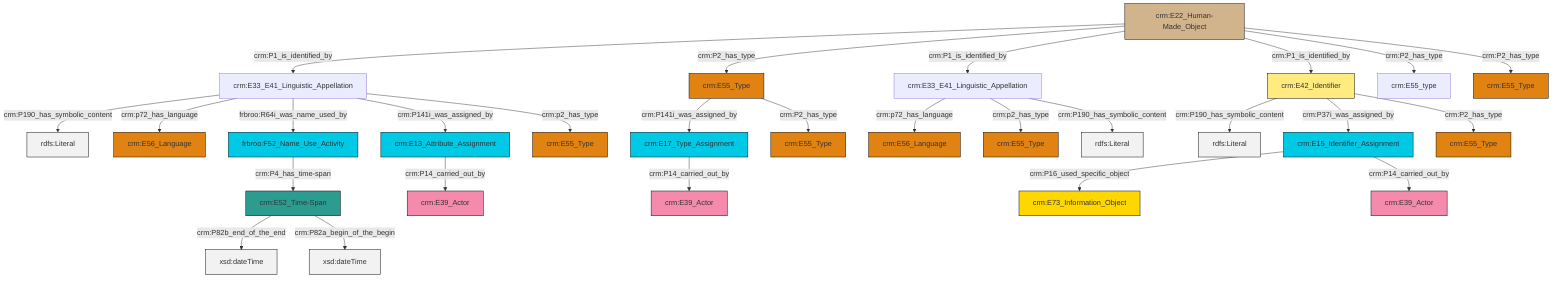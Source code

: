 graph TD
classDef Literal fill:#f2f2f2,stroke:#000000;
classDef CRM_Entity fill:#FFFFFF,stroke:#000000;
classDef Temporal_Entity fill:#00C9E6, stroke:#000000;
classDef Type fill:#E18312, stroke:#000000;
classDef Time-Span fill:#2C9C91, stroke:#000000;
classDef Appellation fill:#FFEB7F, stroke:#000000;
classDef Place fill:#008836, stroke:#000000;
classDef Persistent_Item fill:#B266B2, stroke:#000000;
classDef Conceptual_Object fill:#FFD700, stroke:#000000;
classDef Physical_Thing fill:#D2B48C, stroke:#000000;
classDef Actor fill:#f58aad, stroke:#000000;
classDef PC_Classes fill:#4ce600, stroke:#000000;
classDef Multi fill:#cccccc,stroke:#000000;

0["crm:E22_Human-Made_Object"]:::Physical_Thing -->|crm:P1_is_identified_by| 1["crm:E33_E41_Linguistic_Appellation"]:::Default
6["crm:E17_Type_Assignment"]:::Temporal_Entity -->|crm:P14_carried_out_by| 7["crm:E39_Actor"]:::Actor
8["crm:E55_Type"]:::Type -->|crm:P141i_was_assigned_by| 6["crm:E17_Type_Assignment"]:::Temporal_Entity
12["crm:E15_Identifier_Assignment"]:::Temporal_Entity -->|crm:P16_used_specific_object| 2["crm:E73_Information_Object"]:::Conceptual_Object
13["crm:E42_Identifier"]:::Appellation -->|crm:P190_has_symbolic_content| 14[rdfs:Literal]:::Literal
0["crm:E22_Human-Made_Object"]:::Physical_Thing -->|crm:P2_has_type| 8["crm:E55_Type"]:::Type
13["crm:E42_Identifier"]:::Appellation -->|crm:P37i_was_assigned_by| 12["crm:E15_Identifier_Assignment"]:::Temporal_Entity
15["crm:E52_Time-Span"]:::Time-Span -->|crm:P82b_end_of_the_end| 16[xsd:dateTime]:::Literal
8["crm:E55_Type"]:::Type -->|crm:P2_has_type| 17["crm:E55_Type"]:::Type
1["crm:E33_E41_Linguistic_Appellation"]:::Default -->|crm:P190_has_symbolic_content| 20[rdfs:Literal]:::Literal
12["crm:E15_Identifier_Assignment"]:::Temporal_Entity -->|crm:P14_carried_out_by| 22["crm:E39_Actor"]:::Actor
0["crm:E22_Human-Made_Object"]:::Physical_Thing -->|crm:P1_is_identified_by| 23["crm:E33_E41_Linguistic_Appellation"]:::Default
13["crm:E42_Identifier"]:::Appellation -->|crm:P2_has_type| 28["crm:E55_Type"]:::Type
23["crm:E33_E41_Linguistic_Appellation"]:::Default -->|crm:p72_has_language| 29["crm:E56_Language"]:::Type
10["crm:E13_Attribute_Assignment"]:::Temporal_Entity -->|crm:P14_carried_out_by| 30["crm:E39_Actor"]:::Actor
4["frbroo:F52_Name_Use_Activity"]:::Temporal_Entity -->|crm:P4_has_time-span| 15["crm:E52_Time-Span"]:::Time-Span
1["crm:E33_E41_Linguistic_Appellation"]:::Default -->|crm:p72_has_language| 35["crm:E56_Language"]:::Type
1["crm:E33_E41_Linguistic_Appellation"]:::Default -->|frbroo:R64i_was_name_used_by| 4["frbroo:F52_Name_Use_Activity"]:::Temporal_Entity
0["crm:E22_Human-Made_Object"]:::Physical_Thing -->|crm:P1_is_identified_by| 13["crm:E42_Identifier"]:::Appellation
0["crm:E22_Human-Made_Object"]:::Physical_Thing -->|crm:P2_has_type| 26["crm:E55_type"]:::Default
0["crm:E22_Human-Made_Object"]:::Physical_Thing -->|crm:P2_has_type| 18["crm:E55_Type"]:::Type
15["crm:E52_Time-Span"]:::Time-Span -->|crm:P82a_begin_of_the_begin| 46[xsd:dateTime]:::Literal
23["crm:E33_E41_Linguistic_Appellation"]:::Default -->|crm:p2_has_type| 38["crm:E55_Type"]:::Type
1["crm:E33_E41_Linguistic_Appellation"]:::Default -->|crm:P141i_was_assigned_by| 10["crm:E13_Attribute_Assignment"]:::Temporal_Entity
23["crm:E33_E41_Linguistic_Appellation"]:::Default -->|crm:P190_has_symbolic_content| 47[rdfs:Literal]:::Literal
1["crm:E33_E41_Linguistic_Appellation"]:::Default -->|crm:p2_has_type| 32["crm:E55_Type"]:::Type